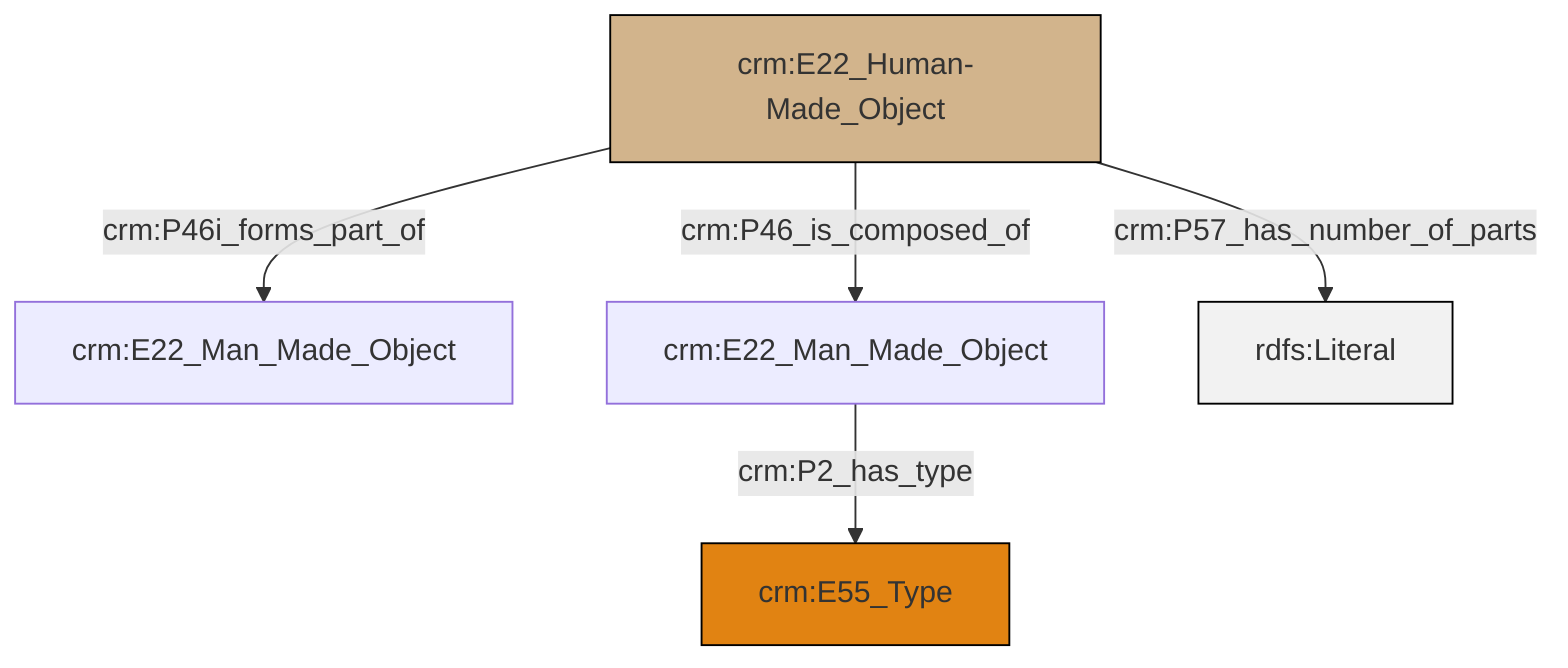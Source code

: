 graph TD
classDef Literal fill:#f2f2f2,stroke:#000000;
classDef CRM_Entity fill:#FFFFFF,stroke:#000000;
classDef Temporal_Entity fill:#00C9E6, stroke:#000000;
classDef Type fill:#E18312, stroke:#000000;
classDef Time-Span fill:#2C9C91, stroke:#000000;
classDef Appellation fill:#FFEB7F, stroke:#000000;
classDef Place fill:#008836, stroke:#000000;
classDef Persistent_Item fill:#B266B2, stroke:#000000;
classDef Conceptual_Object fill:#FFD700, stroke:#000000;
classDef Physical_Thing fill:#D2B48C, stroke:#000000;
classDef Actor fill:#f58aad, stroke:#000000;
classDef PC_Classes fill:#4ce600, stroke:#000000;
classDef Multi fill:#cccccc,stroke:#000000;

2["crm:E22_Man_Made_Object"]:::Default -->|crm:P2_has_type| 3["crm:E55_Type"]:::Type
5["crm:E22_Human-Made_Object"]:::Physical_Thing -->|crm:P46i_forms_part_of| 0["crm:E22_Man_Made_Object"]:::Default
5["crm:E22_Human-Made_Object"]:::Physical_Thing -->|crm:P57_has_number_of_parts| 6[rdfs:Literal]:::Literal
5["crm:E22_Human-Made_Object"]:::Physical_Thing -->|crm:P46_is_composed_of| 2["crm:E22_Man_Made_Object"]:::Default